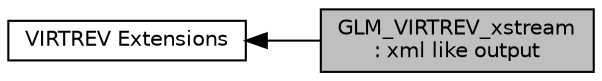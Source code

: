 digraph "GLM_VIRTREV_xstream: xml like output"
{
  edge [fontname="Helvetica",fontsize="10",labelfontname="Helvetica",labelfontsize="10"];
  node [fontname="Helvetica",fontsize="10",shape=record];
  rankdir=LR;
  Node0 [label="GLM_VIRTREV_xstream\l: xml like output",height=0.2,width=0.4,color="black", fillcolor="grey75", style="filled", fontcolor="black"];
  Node1 [label="VIRTREV Extensions",height=0.2,width=0.4,color="black", fillcolor="white", style="filled",URL="$group__virtrev.html",tooltip="Extensions develop and maintain by Mathieu [matrem] Roumillac (http://www.opengl.org/discussion_board..."];
  Node1->Node0 [shape=plaintext, dir="back", style="solid"];
}
